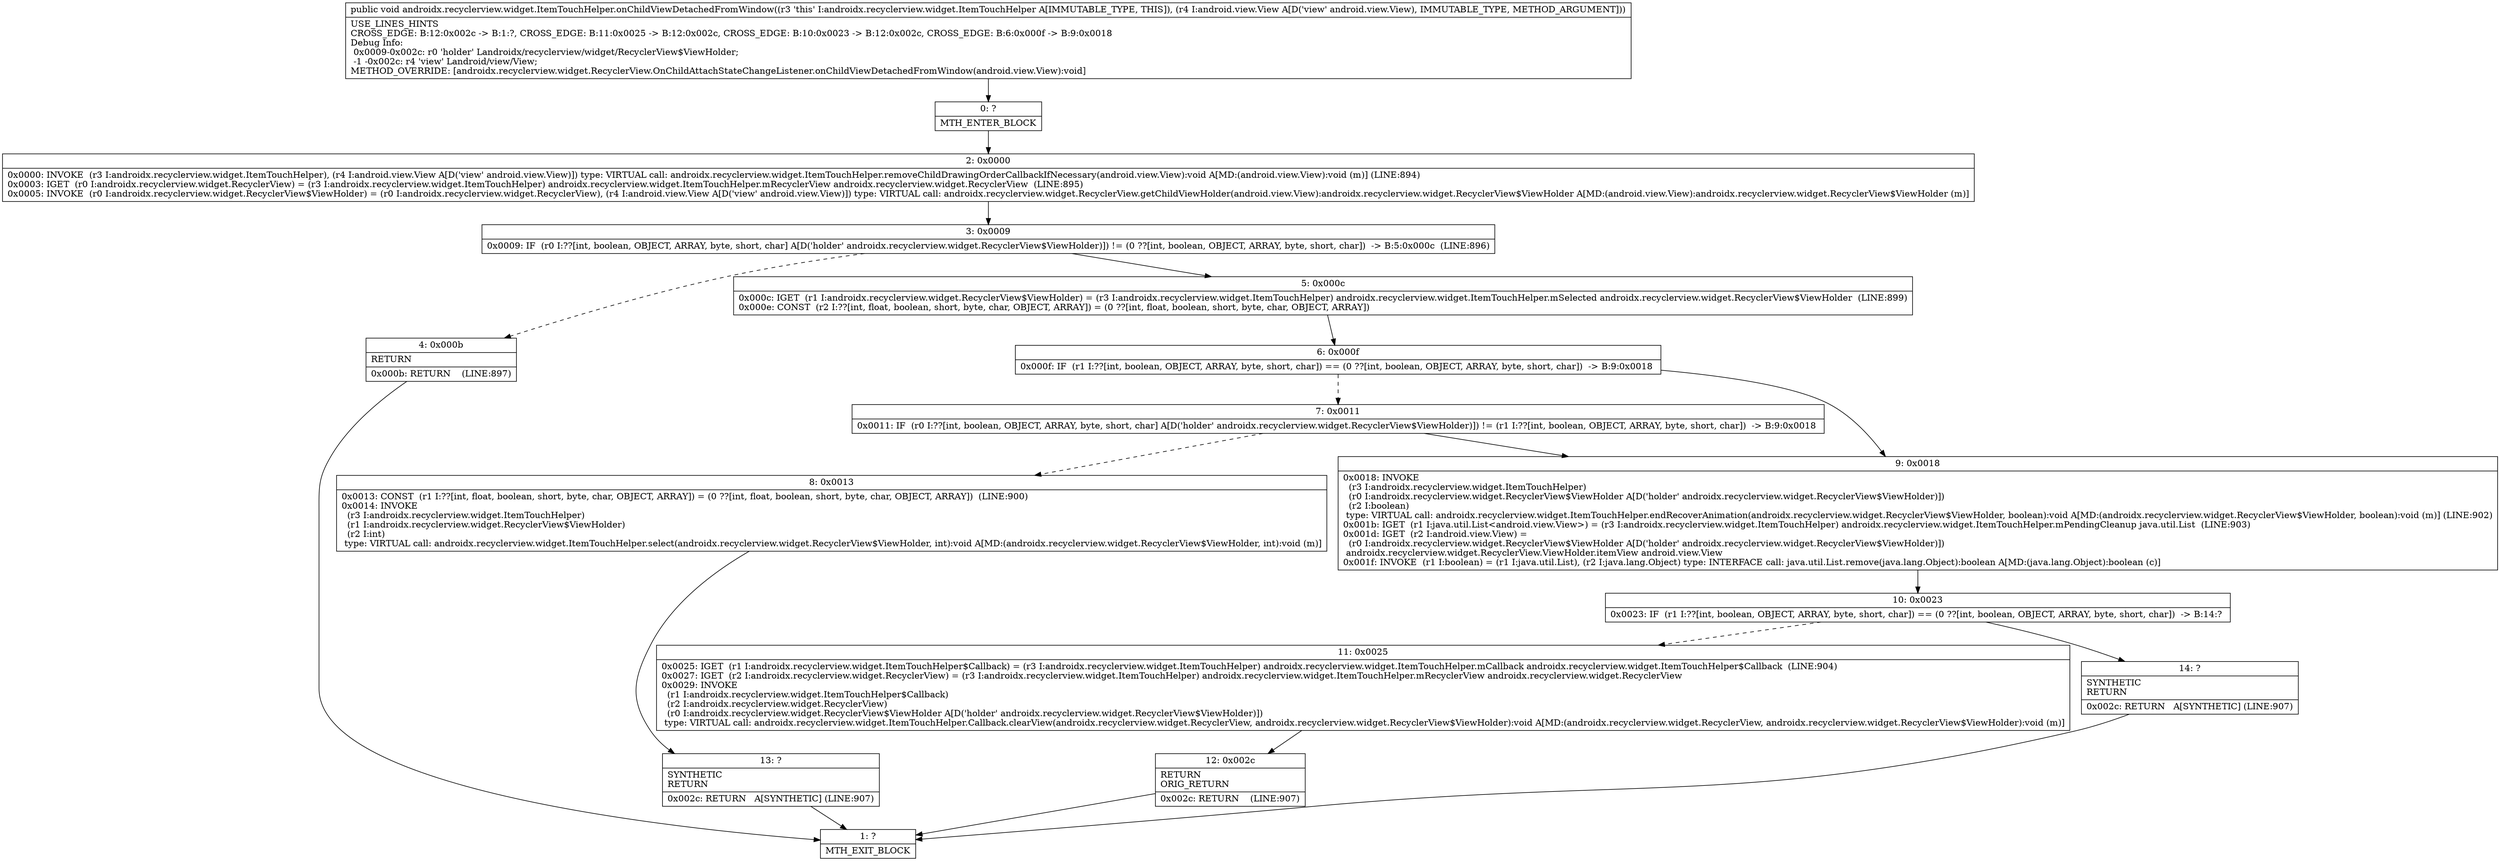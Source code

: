 digraph "CFG forandroidx.recyclerview.widget.ItemTouchHelper.onChildViewDetachedFromWindow(Landroid\/view\/View;)V" {
Node_0 [shape=record,label="{0\:\ ?|MTH_ENTER_BLOCK\l}"];
Node_2 [shape=record,label="{2\:\ 0x0000|0x0000: INVOKE  (r3 I:androidx.recyclerview.widget.ItemTouchHelper), (r4 I:android.view.View A[D('view' android.view.View)]) type: VIRTUAL call: androidx.recyclerview.widget.ItemTouchHelper.removeChildDrawingOrderCallbackIfNecessary(android.view.View):void A[MD:(android.view.View):void (m)] (LINE:894)\l0x0003: IGET  (r0 I:androidx.recyclerview.widget.RecyclerView) = (r3 I:androidx.recyclerview.widget.ItemTouchHelper) androidx.recyclerview.widget.ItemTouchHelper.mRecyclerView androidx.recyclerview.widget.RecyclerView  (LINE:895)\l0x0005: INVOKE  (r0 I:androidx.recyclerview.widget.RecyclerView$ViewHolder) = (r0 I:androidx.recyclerview.widget.RecyclerView), (r4 I:android.view.View A[D('view' android.view.View)]) type: VIRTUAL call: androidx.recyclerview.widget.RecyclerView.getChildViewHolder(android.view.View):androidx.recyclerview.widget.RecyclerView$ViewHolder A[MD:(android.view.View):androidx.recyclerview.widget.RecyclerView$ViewHolder (m)]\l}"];
Node_3 [shape=record,label="{3\:\ 0x0009|0x0009: IF  (r0 I:??[int, boolean, OBJECT, ARRAY, byte, short, char] A[D('holder' androidx.recyclerview.widget.RecyclerView$ViewHolder)]) != (0 ??[int, boolean, OBJECT, ARRAY, byte, short, char])  \-\> B:5:0x000c  (LINE:896)\l}"];
Node_4 [shape=record,label="{4\:\ 0x000b|RETURN\l|0x000b: RETURN    (LINE:897)\l}"];
Node_1 [shape=record,label="{1\:\ ?|MTH_EXIT_BLOCK\l}"];
Node_5 [shape=record,label="{5\:\ 0x000c|0x000c: IGET  (r1 I:androidx.recyclerview.widget.RecyclerView$ViewHolder) = (r3 I:androidx.recyclerview.widget.ItemTouchHelper) androidx.recyclerview.widget.ItemTouchHelper.mSelected androidx.recyclerview.widget.RecyclerView$ViewHolder  (LINE:899)\l0x000e: CONST  (r2 I:??[int, float, boolean, short, byte, char, OBJECT, ARRAY]) = (0 ??[int, float, boolean, short, byte, char, OBJECT, ARRAY]) \l}"];
Node_6 [shape=record,label="{6\:\ 0x000f|0x000f: IF  (r1 I:??[int, boolean, OBJECT, ARRAY, byte, short, char]) == (0 ??[int, boolean, OBJECT, ARRAY, byte, short, char])  \-\> B:9:0x0018 \l}"];
Node_7 [shape=record,label="{7\:\ 0x0011|0x0011: IF  (r0 I:??[int, boolean, OBJECT, ARRAY, byte, short, char] A[D('holder' androidx.recyclerview.widget.RecyclerView$ViewHolder)]) != (r1 I:??[int, boolean, OBJECT, ARRAY, byte, short, char])  \-\> B:9:0x0018 \l}"];
Node_8 [shape=record,label="{8\:\ 0x0013|0x0013: CONST  (r1 I:??[int, float, boolean, short, byte, char, OBJECT, ARRAY]) = (0 ??[int, float, boolean, short, byte, char, OBJECT, ARRAY])  (LINE:900)\l0x0014: INVOKE  \l  (r3 I:androidx.recyclerview.widget.ItemTouchHelper)\l  (r1 I:androidx.recyclerview.widget.RecyclerView$ViewHolder)\l  (r2 I:int)\l type: VIRTUAL call: androidx.recyclerview.widget.ItemTouchHelper.select(androidx.recyclerview.widget.RecyclerView$ViewHolder, int):void A[MD:(androidx.recyclerview.widget.RecyclerView$ViewHolder, int):void (m)]\l}"];
Node_13 [shape=record,label="{13\:\ ?|SYNTHETIC\lRETURN\l|0x002c: RETURN   A[SYNTHETIC] (LINE:907)\l}"];
Node_9 [shape=record,label="{9\:\ 0x0018|0x0018: INVOKE  \l  (r3 I:androidx.recyclerview.widget.ItemTouchHelper)\l  (r0 I:androidx.recyclerview.widget.RecyclerView$ViewHolder A[D('holder' androidx.recyclerview.widget.RecyclerView$ViewHolder)])\l  (r2 I:boolean)\l type: VIRTUAL call: androidx.recyclerview.widget.ItemTouchHelper.endRecoverAnimation(androidx.recyclerview.widget.RecyclerView$ViewHolder, boolean):void A[MD:(androidx.recyclerview.widget.RecyclerView$ViewHolder, boolean):void (m)] (LINE:902)\l0x001b: IGET  (r1 I:java.util.List\<android.view.View\>) = (r3 I:androidx.recyclerview.widget.ItemTouchHelper) androidx.recyclerview.widget.ItemTouchHelper.mPendingCleanup java.util.List  (LINE:903)\l0x001d: IGET  (r2 I:android.view.View) = \l  (r0 I:androidx.recyclerview.widget.RecyclerView$ViewHolder A[D('holder' androidx.recyclerview.widget.RecyclerView$ViewHolder)])\l androidx.recyclerview.widget.RecyclerView.ViewHolder.itemView android.view.View \l0x001f: INVOKE  (r1 I:boolean) = (r1 I:java.util.List), (r2 I:java.lang.Object) type: INTERFACE call: java.util.List.remove(java.lang.Object):boolean A[MD:(java.lang.Object):boolean (c)]\l}"];
Node_10 [shape=record,label="{10\:\ 0x0023|0x0023: IF  (r1 I:??[int, boolean, OBJECT, ARRAY, byte, short, char]) == (0 ??[int, boolean, OBJECT, ARRAY, byte, short, char])  \-\> B:14:? \l}"];
Node_11 [shape=record,label="{11\:\ 0x0025|0x0025: IGET  (r1 I:androidx.recyclerview.widget.ItemTouchHelper$Callback) = (r3 I:androidx.recyclerview.widget.ItemTouchHelper) androidx.recyclerview.widget.ItemTouchHelper.mCallback androidx.recyclerview.widget.ItemTouchHelper$Callback  (LINE:904)\l0x0027: IGET  (r2 I:androidx.recyclerview.widget.RecyclerView) = (r3 I:androidx.recyclerview.widget.ItemTouchHelper) androidx.recyclerview.widget.ItemTouchHelper.mRecyclerView androidx.recyclerview.widget.RecyclerView \l0x0029: INVOKE  \l  (r1 I:androidx.recyclerview.widget.ItemTouchHelper$Callback)\l  (r2 I:androidx.recyclerview.widget.RecyclerView)\l  (r0 I:androidx.recyclerview.widget.RecyclerView$ViewHolder A[D('holder' androidx.recyclerview.widget.RecyclerView$ViewHolder)])\l type: VIRTUAL call: androidx.recyclerview.widget.ItemTouchHelper.Callback.clearView(androidx.recyclerview.widget.RecyclerView, androidx.recyclerview.widget.RecyclerView$ViewHolder):void A[MD:(androidx.recyclerview.widget.RecyclerView, androidx.recyclerview.widget.RecyclerView$ViewHolder):void (m)]\l}"];
Node_12 [shape=record,label="{12\:\ 0x002c|RETURN\lORIG_RETURN\l|0x002c: RETURN    (LINE:907)\l}"];
Node_14 [shape=record,label="{14\:\ ?|SYNTHETIC\lRETURN\l|0x002c: RETURN   A[SYNTHETIC] (LINE:907)\l}"];
MethodNode[shape=record,label="{public void androidx.recyclerview.widget.ItemTouchHelper.onChildViewDetachedFromWindow((r3 'this' I:androidx.recyclerview.widget.ItemTouchHelper A[IMMUTABLE_TYPE, THIS]), (r4 I:android.view.View A[D('view' android.view.View), IMMUTABLE_TYPE, METHOD_ARGUMENT]))  | USE_LINES_HINTS\lCROSS_EDGE: B:12:0x002c \-\> B:1:?, CROSS_EDGE: B:11:0x0025 \-\> B:12:0x002c, CROSS_EDGE: B:10:0x0023 \-\> B:12:0x002c, CROSS_EDGE: B:6:0x000f \-\> B:9:0x0018\lDebug Info:\l  0x0009\-0x002c: r0 'holder' Landroidx\/recyclerview\/widget\/RecyclerView$ViewHolder;\l  \-1 \-0x002c: r4 'view' Landroid\/view\/View;\lMETHOD_OVERRIDE: [androidx.recyclerview.widget.RecyclerView.OnChildAttachStateChangeListener.onChildViewDetachedFromWindow(android.view.View):void]\l}"];
MethodNode -> Node_0;Node_0 -> Node_2;
Node_2 -> Node_3;
Node_3 -> Node_4[style=dashed];
Node_3 -> Node_5;
Node_4 -> Node_1;
Node_5 -> Node_6;
Node_6 -> Node_7[style=dashed];
Node_6 -> Node_9;
Node_7 -> Node_8[style=dashed];
Node_7 -> Node_9;
Node_8 -> Node_13;
Node_13 -> Node_1;
Node_9 -> Node_10;
Node_10 -> Node_11[style=dashed];
Node_10 -> Node_14;
Node_11 -> Node_12;
Node_12 -> Node_1;
Node_14 -> Node_1;
}

